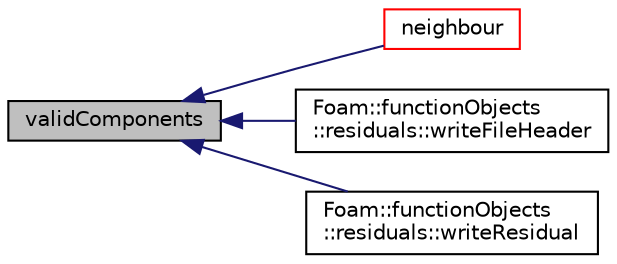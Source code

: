 digraph "validComponents"
{
  bgcolor="transparent";
  edge [fontname="Helvetica",fontsize="10",labelfontname="Helvetica",labelfontsize="10"];
  node [fontname="Helvetica",fontsize="10",shape=record];
  rankdir="LR";
  Node32986 [label="validComponents",height=0.2,width=0.4,color="black", fillcolor="grey75", style="filled", fontcolor="black"];
  Node32986 -> Node32987 [dir="back",color="midnightblue",fontsize="10",style="solid",fontname="Helvetica"];
  Node32987 [label="neighbour",height=0.2,width=0.4,color="red",URL="$a23593.html#aab1a7f2af09b33005a527e107c7b3fad",tooltip="Internal face neighbour. "];
  Node32986 -> Node34875 [dir="back",color="midnightblue",fontsize="10",style="solid",fontname="Helvetica"];
  Node34875 [label="Foam::functionObjects\l::residuals::writeFileHeader",height=0.2,width=0.4,color="black",URL="$a24397.html#a8201d57ce54426f42a4dfc21faf973dd",tooltip="Output field header information. "];
  Node32986 -> Node34337 [dir="back",color="midnightblue",fontsize="10",style="solid",fontname="Helvetica"];
  Node34337 [label="Foam::functionObjects\l::residuals::writeResidual",height=0.2,width=0.4,color="black",URL="$a24397.html#a595e87c39c4137068975c9474942dd4f",tooltip="Calculate the field min/max. "];
}
